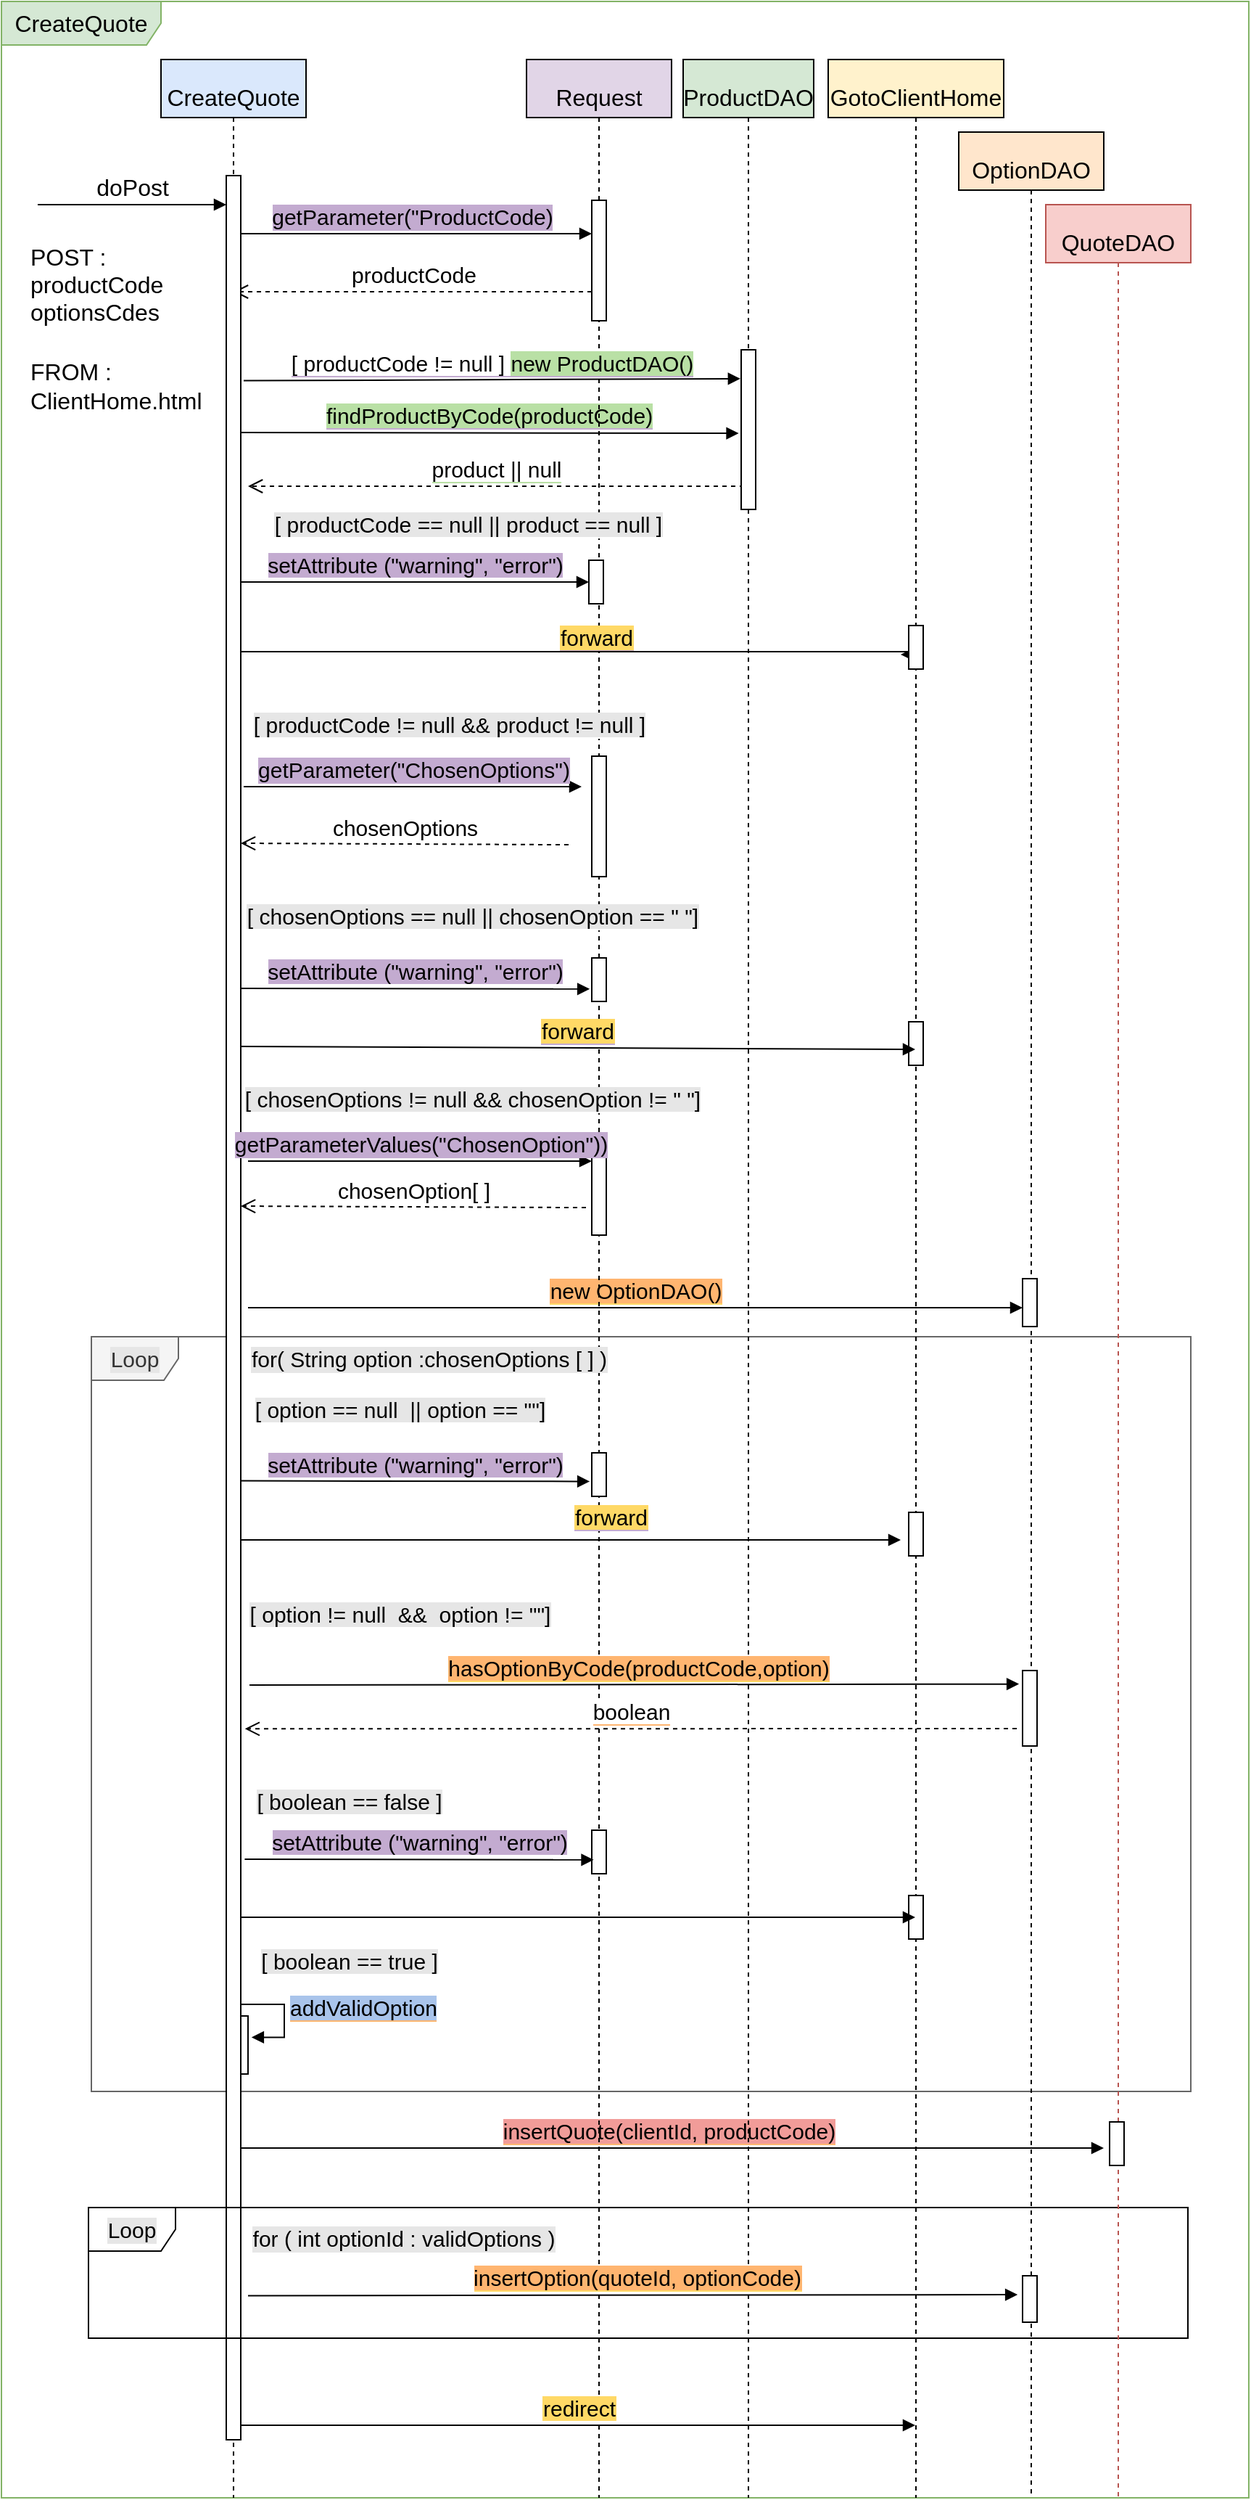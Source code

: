 <mxfile version="18.1.3" type="device"><diagram id="8lv88ZR4mrCCeqeHEAU_" name="Page-1"><mxGraphModel dx="1438" dy="939" grid="1" gridSize="10" guides="1" tooltips="1" connect="1" arrows="1" fold="1" page="0" pageScale="1" pageWidth="827" pageHeight="1169" math="0" shadow="0"><root><mxCell id="0"/><mxCell id="1" parent="0"/><mxCell id="POiej5ANTQWtBTBRaUSJ-75" value="Loop" style="shape=umlFrame;whiteSpace=wrap;html=1;labelBackgroundColor=#E6E6E6;fontSize=15;fontColor=#333333;fillColor=#f5f5f5;strokeColor=#666666;" parent="1" vertex="1"><mxGeometry x="-198" y="600" width="758" height="520" as="geometry"/></mxCell><mxCell id="1Fg2AFdAJ2kEk59hbJvS-36" value="CreateQuote" style="shape=umlFrame;whiteSpace=wrap;html=1;fontSize=16;width=110;height=30;fillColor=#d5e8d4;strokeColor=#82b366;" parent="1" vertex="1"><mxGeometry x="-260" y="-320" width="860" height="1720" as="geometry"/></mxCell><mxCell id="POiej5ANTQWtBTBRaUSJ-1" value="&lt;span style=&quot;font-size: 16px;&quot;&gt;CreateQuote&lt;/span&gt;" style="shape=umlLifeline;perimeter=lifelinePerimeter;whiteSpace=wrap;html=1;container=1;collapsible=0;recursiveResize=0;outlineConnect=0;fontSize=33;align=center;fillColor=#dae8fc;strokeColor=#000000;" parent="1" vertex="1"><mxGeometry x="-150" y="-280" width="100" height="1680" as="geometry"/></mxCell><mxCell id="POiej5ANTQWtBTBRaUSJ-40" value="&lt;font style=&quot;background-color: rgb(195, 171, 208);&quot; color=&quot;#000000&quot;&gt;getParameter(&quot;ProductCode)&lt;/font&gt;" style="html=1;verticalAlign=bottom;endArrow=block;rounded=0;labelBackgroundColor=#C3ABD0;fontSize=15;fontColor=#FFFFFF;" parent="POiej5ANTQWtBTBRaUSJ-1" target="1Fg2AFdAJ2kEk59hbJvS-20" edge="1"><mxGeometry width="80" relative="1" as="geometry"><mxPoint x="48" y="120" as="sourcePoint"/><mxPoint x="128" y="120" as="targetPoint"/></mxGeometry></mxCell><mxCell id="POiej5ANTQWtBTBRaUSJ-47" value="&lt;font style=&quot;background-color: rgb(185, 224, 165);&quot; color=&quot;#000000&quot;&gt;findProductByCode(productCode)&lt;/font&gt;" style="html=1;verticalAlign=bottom;endArrow=block;rounded=0;labelBackgroundColor=#C3ABD0;fontSize=15;fontColor=#FFFFFF;entryX=-0.171;entryY=0.523;entryDx=0;entryDy=0;entryPerimeter=0;" parent="POiej5ANTQWtBTBRaUSJ-1" target="POiej5ANTQWtBTBRaUSJ-7" edge="1"><mxGeometry width="80" relative="1" as="geometry"><mxPoint x="55.0" y="257.0" as="sourcePoint"/><mxPoint x="390" y="257.0" as="targetPoint"/></mxGeometry></mxCell><mxCell id="POiej5ANTQWtBTBRaUSJ-74" value="&lt;span style=&quot;background-color: rgb(255, 181, 112);&quot;&gt;new OptionDAO()&lt;/span&gt;" style="html=1;verticalAlign=bottom;endArrow=block;rounded=0;labelBackgroundColor=#FFD966;fontSize=15;fontColor=#000000;" parent="POiej5ANTQWtBTBRaUSJ-1" target="POiej5ANTQWtBTBRaUSJ-36" edge="1"><mxGeometry width="80" relative="1" as="geometry"><mxPoint x="60" y="860" as="sourcePoint"/><mxPoint x="140" y="860" as="targetPoint"/></mxGeometry></mxCell><mxCell id="POiej5ANTQWtBTBRaUSJ-93" value="&lt;span style=&quot;background-color: rgb(230, 230, 230);&quot;&gt;[ boolean == false ]&lt;/span&gt;" style="text;html=1;strokeColor=none;fillColor=none;align=center;verticalAlign=middle;whiteSpace=wrap;rounded=0;labelBackgroundColor=#FFFFFF;fontSize=15;fontColor=#000000;" parent="POiej5ANTQWtBTBRaUSJ-1" vertex="1"><mxGeometry x="60" y="1190" width="140" height="20" as="geometry"/></mxCell><mxCell id="POiej5ANTQWtBTBRaUSJ-99" value="" style="html=1;verticalAlign=bottom;endArrow=block;rounded=0;labelBackgroundColor=#FFFFFF;fontSize=15;fontColor=#000000;" parent="POiej5ANTQWtBTBRaUSJ-1" edge="1"><mxGeometry width="80" relative="1" as="geometry"><mxPoint x="50" y="1020" as="sourcePoint"/><mxPoint x="510" y="1020" as="targetPoint"/></mxGeometry></mxCell><mxCell id="POiej5ANTQWtBTBRaUSJ-104" value="" style="html=1;points=[];perimeter=orthogonalPerimeter;labelBackgroundColor=#E6E6E6;fontSize=15;fontColor=#000000;" parent="POiej5ANTQWtBTBRaUSJ-1" vertex="1"><mxGeometry x="50" y="1348" width="10" height="40" as="geometry"/></mxCell><mxCell id="POiej5ANTQWtBTBRaUSJ-105" value="&lt;span style=&quot;background-color: rgb(169, 196, 235);&quot;&gt;addValidOption&lt;/span&gt;" style="edgeStyle=orthogonalEdgeStyle;html=1;align=left;spacingLeft=2;endArrow=block;rounded=0;entryX=1.243;entryY=0.368;labelBackgroundColor=#FFB570;fontSize=15;fontColor=#000000;entryDx=0;entryDy=0;entryPerimeter=0;" parent="POiej5ANTQWtBTBRaUSJ-1" target="POiej5ANTQWtBTBRaUSJ-104" edge="1"><mxGeometry relative="1" as="geometry"><mxPoint x="55" y="1329" as="sourcePoint"/><Array as="points"><mxPoint x="55" y="1340"/><mxPoint x="85" y="1340"/><mxPoint x="85" y="1363"/></Array><mxPoint x="60" y="1349" as="targetPoint"/></mxGeometry></mxCell><mxCell id="POiej5ANTQWtBTBRaUSJ-110" value="&lt;span style=&quot;background-color: rgb(241, 156, 153);&quot;&gt;insertQuote(clientId, productCode)&lt;/span&gt;" style="html=1;verticalAlign=bottom;endArrow=block;rounded=0;labelBackgroundColor=#FFB570;fontSize=15;fontColor=#000000;" parent="POiej5ANTQWtBTBRaUSJ-1" edge="1"><mxGeometry width="80" relative="1" as="geometry"><mxPoint x="50" y="1439" as="sourcePoint"/><mxPoint x="650" y="1439" as="targetPoint"/></mxGeometry></mxCell><mxCell id="1Fg2AFdAJ2kEk59hbJvS-6" value="&lt;span style=&quot;font-size: 16px;&quot;&gt;Request&lt;/span&gt;" style="shape=umlLifeline;perimeter=lifelinePerimeter;whiteSpace=wrap;html=1;container=1;collapsible=0;recursiveResize=0;outlineConnect=0;fontSize=33;align=center;fillColor=#e1d5e7;strokeColor=#000000;" parent="1" vertex="1"><mxGeometry x="102" y="-280" width="100" height="1680" as="geometry"/></mxCell><mxCell id="1Fg2AFdAJ2kEk59hbJvS-20" value="" style="html=1;points=[];perimeter=orthogonalPerimeter;fontSize=16;" parent="1Fg2AFdAJ2kEk59hbJvS-6" vertex="1"><mxGeometry x="45" y="97" width="10" height="83" as="geometry"/></mxCell><mxCell id="POiej5ANTQWtBTBRaUSJ-43" value="productCode" style="html=1;verticalAlign=bottom;endArrow=open;dashed=1;endSize=8;rounded=0;labelBackgroundColor=#FFFFFF;fontSize=15;fontColor=#000000;" parent="1Fg2AFdAJ2kEk59hbJvS-6" edge="1"><mxGeometry relative="1" as="geometry"><mxPoint x="45" y="160" as="sourcePoint"/><mxPoint x="-202" y="160" as="targetPoint"/></mxGeometry></mxCell><mxCell id="POiej5ANTQWtBTBRaUSJ-48" value="&lt;span style=&quot;background-color: rgb(255, 255, 255);&quot;&gt;product || null&lt;/span&gt;" style="html=1;verticalAlign=bottom;endArrow=open;dashed=1;endSize=8;rounded=0;labelBackgroundColor=#B9E0A5;fontSize=15;fontColor=#000000;" parent="1Fg2AFdAJ2kEk59hbJvS-6" edge="1"><mxGeometry relative="1" as="geometry"><mxPoint x="150" y="294" as="sourcePoint"/><mxPoint x="-192" y="294" as="targetPoint"/></mxGeometry></mxCell><mxCell id="POiej5ANTQWtBTBRaUSJ-50" value="&lt;span style=&quot;background-color: rgb(230, 230, 230);&quot;&gt;[ productCode == null || product == null ]&lt;/span&gt;" style="text;html=1;strokeColor=none;fillColor=none;align=center;verticalAlign=middle;whiteSpace=wrap;rounded=0;labelBackgroundColor=#FFFFFF;fontSize=15;fontColor=#000000;" parent="1Fg2AFdAJ2kEk59hbJvS-6" vertex="1"><mxGeometry x="-200" y="310" width="320" height="20" as="geometry"/></mxCell><mxCell id="POiej5ANTQWtBTBRaUSJ-55" value="" style="html=1;points=[];perimeter=orthogonalPerimeter;fontSize=16;" parent="1Fg2AFdAJ2kEk59hbJvS-6" vertex="1"><mxGeometry x="45" y="480" width="10" height="83" as="geometry"/></mxCell><mxCell id="POiej5ANTQWtBTBRaUSJ-60" value="" style="html=1;points=[];perimeter=orthogonalPerimeter;fontSize=16;" parent="1Fg2AFdAJ2kEk59hbJvS-6" vertex="1"><mxGeometry x="45" y="619" width="10" height="30" as="geometry"/></mxCell><mxCell id="POiej5ANTQWtBTBRaUSJ-69" value="" style="html=1;points=[];perimeter=orthogonalPerimeter;fontSize=16;" parent="1Fg2AFdAJ2kEk59hbJvS-6" vertex="1"><mxGeometry x="45" y="750" width="10" height="60" as="geometry"/></mxCell><mxCell id="POiej5ANTQWtBTBRaUSJ-90" value="" style="html=1;points=[];perimeter=orthogonalPerimeter;fontSize=16;" parent="1Fg2AFdAJ2kEk59hbJvS-6" vertex="1"><mxGeometry x="45" y="1220" width="10" height="30" as="geometry"/></mxCell><mxCell id="1Fg2AFdAJ2kEk59hbJvS-7" value="&lt;p style=&quot;line-height: 0.4;&quot;&gt;&lt;/p&gt;&lt;blockquote style=&quot;margin: 0px 0px 0px 40px; border: none; padding: 0px; line-height: 0.6;&quot;&gt;&lt;/blockquote&gt;&lt;span style=&quot;font-size: 16px;&quot;&gt;GotoClientHome&lt;/span&gt;&lt;br&gt;&lt;p&gt;&lt;/p&gt;" style="shape=umlLifeline;perimeter=lifelinePerimeter;whiteSpace=wrap;html=1;container=1;collapsible=0;recursiveResize=0;outlineConnect=0;fontSize=33;align=center;fillColor=#fff2cc;strokeColor=#000000;" parent="1" vertex="1"><mxGeometry x="310" y="-280" width="121" height="1680" as="geometry"/></mxCell><mxCell id="POiej5ANTQWtBTBRaUSJ-20" value="" style="html=1;points=[];perimeter=orthogonalPerimeter;fontSize=16;" parent="1Fg2AFdAJ2kEk59hbJvS-7" vertex="1"><mxGeometry x="55.5" y="663" width="10" height="30" as="geometry"/></mxCell><mxCell id="POiej5ANTQWtBTBRaUSJ-87" value="&lt;span style=&quot;background-color: rgb(255, 255, 255);&quot;&gt;boolean&lt;/span&gt;" style="html=1;verticalAlign=bottom;endArrow=open;dashed=1;endSize=8;rounded=0;labelBackgroundColor=#FFB570;fontSize=15;fontColor=#000000;entryX=1.286;entryY=0.901;entryDx=0;entryDy=0;entryPerimeter=0;" parent="1Fg2AFdAJ2kEk59hbJvS-7" edge="1"><mxGeometry relative="1" as="geometry"><mxPoint x="130" y="1150" as="sourcePoint"/><mxPoint x="-402.14" y="1150.17" as="targetPoint"/></mxGeometry></mxCell><mxCell id="POiej5ANTQWtBTBRaUSJ-91" value="" style="html=1;points=[];perimeter=orthogonalPerimeter;fontSize=16;" parent="1Fg2AFdAJ2kEk59hbJvS-7" vertex="1"><mxGeometry x="55.5" y="1265" width="10" height="30" as="geometry"/></mxCell><mxCell id="1Fg2AFdAJ2kEk59hbJvS-19" value="POST :&lt;br&gt;&lt;div style=&quot;&quot;&gt;productCode&lt;/div&gt;optionsCdes&lt;br&gt;" style="text;html=1;strokeColor=none;fillColor=none;align=left;verticalAlign=middle;whiteSpace=wrap;rounded=0;fontSize=16;" parent="1" vertex="1"><mxGeometry x="-242" y="-160" width="140" height="70" as="geometry"/></mxCell><mxCell id="1Fg2AFdAJ2kEk59hbJvS-21" value="" style="html=1;points=[];perimeter=orthogonalPerimeter;fontSize=16;" parent="1" vertex="1"><mxGeometry x="-105" y="-200" width="10" height="1560" as="geometry"/></mxCell><mxCell id="1Fg2AFdAJ2kEk59hbJvS-13" value="doPost" style="html=1;verticalAlign=bottom;endArrow=block;rounded=0;fontSize=16;" parent="1" edge="1"><mxGeometry width="80" relative="1" as="geometry"><mxPoint x="-235" y="-180" as="sourcePoint"/><mxPoint x="-105" y="-180" as="targetPoint"/></mxGeometry></mxCell><mxCell id="1Fg2AFdAJ2kEk59hbJvS-38" value="FROM :&lt;br&gt;ClientHome.html" style="text;html=1;strokeColor=none;fillColor=none;align=left;verticalAlign=middle;whiteSpace=wrap;rounded=0;fontSize=16;" parent="1" vertex="1"><mxGeometry x="-242" y="-80" width="102" height="50" as="geometry"/></mxCell><mxCell id="POiej5ANTQWtBTBRaUSJ-6" value="&lt;span style=&quot;font-size: 16px;&quot;&gt;ProductDAO&lt;/span&gt;" style="shape=umlLifeline;perimeter=lifelinePerimeter;whiteSpace=wrap;html=1;container=1;collapsible=0;recursiveResize=0;outlineConnect=0;fontSize=33;align=center;fillColor=#d5e8d4;strokeColor=#000000;" parent="1" vertex="1"><mxGeometry x="210" y="-280" width="90" height="1680" as="geometry"/></mxCell><mxCell id="POiej5ANTQWtBTBRaUSJ-7" value="" style="html=1;points=[];perimeter=orthogonalPerimeter;fontSize=16;" parent="POiej5ANTQWtBTBRaUSJ-6" vertex="1"><mxGeometry x="40" y="200" width="10" height="110" as="geometry"/></mxCell><mxCell id="1Fg2AFdAJ2kEk59hbJvS-29" value="" style="html=1;points=[];perimeter=orthogonalPerimeter;fontSize=16;" parent="POiej5ANTQWtBTBRaUSJ-6" vertex="1"><mxGeometry x="-65" y="345" width="10" height="30" as="geometry"/></mxCell><mxCell id="POiej5ANTQWtBTBRaUSJ-84" value="&lt;span style=&quot;background-color: rgb(255, 181, 112);&quot;&gt;hasOptionByCode(productCode,option)&lt;/span&gt;" style="html=1;verticalAlign=bottom;endArrow=block;rounded=0;labelBackgroundColor=#FFD966;fontSize=15;fontColor=#000000;entryX=-0.243;entryY=0.179;entryDx=0;entryDy=0;entryPerimeter=0;" parent="POiej5ANTQWtBTBRaUSJ-6" target="POiej5ANTQWtBTBRaUSJ-108" edge="1"><mxGeometry x="0.011" width="80" relative="1" as="geometry"><mxPoint x="-299" y="1120" as="sourcePoint"/><mxPoint x="275" y="1120" as="targetPoint"/><mxPoint as="offset"/></mxGeometry></mxCell><mxCell id="POiej5ANTQWtBTBRaUSJ-112" value="Loop" style="shape=umlFrame;whiteSpace=wrap;html=1;labelBackgroundColor=#E6E6E6;fontSize=15;fontColor=#000000;" parent="POiej5ANTQWtBTBRaUSJ-6" vertex="1"><mxGeometry x="-410" y="1480" width="758" height="90" as="geometry"/></mxCell><mxCell id="POiej5ANTQWtBTBRaUSJ-114" value="&lt;span style=&quot;background-color: rgb(255, 181, 112);&quot;&gt;insertOption(quoteId, optionCode)&lt;/span&gt;" style="html=1;verticalAlign=bottom;endArrow=block;rounded=0;labelBackgroundColor=#FFD966;fontSize=15;fontColor=#000000;entryX=-0.243;entryY=0.179;entryDx=0;entryDy=0;entryPerimeter=0;" parent="POiej5ANTQWtBTBRaUSJ-6" edge="1"><mxGeometry x="0.011" width="80" relative="1" as="geometry"><mxPoint x="-300" y="1540.69" as="sourcePoint"/><mxPoint x="230.57" y="1539.998" as="targetPoint"/><mxPoint as="offset"/></mxGeometry></mxCell><mxCell id="POiej5ANTQWtBTBRaUSJ-35" value="&lt;p style=&quot;line-height: 0.4;&quot;&gt;&lt;/p&gt;&lt;blockquote style=&quot;margin: 0px 0px 0px 40px; border: none; padding: 0px; line-height: 0.6;&quot;&gt;&lt;/blockquote&gt;&lt;span style=&quot;font-size: 16px;&quot;&gt;QuoteDAO&lt;/span&gt;&lt;br&gt;&lt;p&gt;&lt;/p&gt;" style="shape=umlLifeline;perimeter=lifelinePerimeter;whiteSpace=wrap;html=1;container=1;collapsible=0;recursiveResize=0;outlineConnect=0;fontSize=33;align=center;fillColor=#f8cecc;strokeColor=#b85450;" parent="1" vertex="1"><mxGeometry x="460" y="-180" width="100" height="1580" as="geometry"/></mxCell><mxCell id="POiej5ANTQWtBTBRaUSJ-103" value="" style="html=1;points=[];perimeter=orthogonalPerimeter;fontSize=16;" parent="POiej5ANTQWtBTBRaUSJ-35" vertex="1"><mxGeometry x="44" y="1321" width="10" height="30" as="geometry"/></mxCell><mxCell id="POiej5ANTQWtBTBRaUSJ-46" value="&lt;font color=&quot;#000000&quot;&gt;&lt;span style=&quot;background-color: rgb(255, 255, 255);&quot;&gt;[ productCode != null ] &lt;/span&gt;&lt;span style=&quot;background-color: rgb(185, 224, 165);&quot;&gt;new ProductDAO()&lt;/span&gt;&lt;/font&gt;" style="html=1;verticalAlign=bottom;endArrow=block;rounded=0;labelBackgroundColor=#C3ABD0;fontSize=15;fontColor=#FFFFFF;entryX=-0.057;entryY=0.181;entryDx=0;entryDy=0;entryPerimeter=0;" parent="1" target="POiej5ANTQWtBTBRaUSJ-7" edge="1"><mxGeometry width="80" relative="1" as="geometry"><mxPoint x="-93.0" y="-58.71" as="sourcePoint"/><mxPoint x="242" y="-58.71" as="targetPoint"/></mxGeometry></mxCell><mxCell id="POiej5ANTQWtBTBRaUSJ-49" value="&lt;span style=&quot;background-color: rgb(195, 171, 208);&quot;&gt;setAttribute (&quot;warning&quot;, &quot;error&quot;)&lt;/span&gt;" style="html=1;verticalAlign=bottom;endArrow=block;rounded=0;labelBackgroundColor=#FFFFFF;fontSize=15;fontColor=#000000;" parent="1" target="1Fg2AFdAJ2kEk59hbJvS-29" edge="1"><mxGeometry width="80" relative="1" as="geometry"><mxPoint x="-95" y="80" as="sourcePoint"/><mxPoint x="-15" y="80" as="targetPoint"/></mxGeometry></mxCell><mxCell id="POiej5ANTQWtBTBRaUSJ-52" value="&lt;span style=&quot;background-color: rgb(255, 217, 102);&quot;&gt;forward&lt;/span&gt;" style="html=1;verticalAlign=bottom;endArrow=block;rounded=0;labelBackgroundColor=#C3ABD0;fontSize=15;fontColor=#000000;startArrow=none;" parent="1" source="POiej5ANTQWtBTBRaUSJ-63" edge="1"><mxGeometry x="1" y="210" width="80" relative="1" as="geometry"><mxPoint x="-94.929" y="128" as="sourcePoint"/><mxPoint x="360" y="130" as="targetPoint"/><mxPoint x="-210" y="-210" as="offset"/></mxGeometry></mxCell><mxCell id="POiej5ANTQWtBTBRaUSJ-53" value="&lt;span style=&quot;background-color: rgb(230, 230, 230);&quot;&gt;[ productCode != null &amp;amp;&amp;amp; product != null ]&lt;/span&gt;" style="text;html=1;strokeColor=none;fillColor=none;align=center;verticalAlign=middle;whiteSpace=wrap;rounded=0;labelBackgroundColor=#FFFFFF;fontSize=15;fontColor=#000000;" parent="1" vertex="1"><mxGeometry x="-111" y="168" width="320" height="20" as="geometry"/></mxCell><mxCell id="POiej5ANTQWtBTBRaUSJ-54" value="&lt;font style=&quot;background-color: rgb(195, 171, 208);&quot; color=&quot;#000000&quot;&gt;getParameter(&quot;ChosenOptions&quot;)&lt;/font&gt;" style="html=1;verticalAlign=bottom;endArrow=block;rounded=0;labelBackgroundColor=#C3ABD0;fontSize=15;fontColor=#FFFFFF;" parent="1" edge="1"><mxGeometry width="80" relative="1" as="geometry"><mxPoint x="-93.0" y="221" as="sourcePoint"/><mxPoint x="140" y="221" as="targetPoint"/></mxGeometry></mxCell><mxCell id="POiej5ANTQWtBTBRaUSJ-56" value="chosenOptions" style="html=1;verticalAlign=bottom;endArrow=open;dashed=1;endSize=8;rounded=0;labelBackgroundColor=#FFFFFF;fontSize=15;fontColor=#000000;entryX=1.4;entryY=0.094;entryDx=0;entryDy=0;entryPerimeter=0;" parent="1" edge="1"><mxGeometry relative="1" as="geometry"><mxPoint x="131" y="261.04" as="sourcePoint"/><mxPoint x="-95" y="260.0" as="targetPoint"/></mxGeometry></mxCell><mxCell id="POiej5ANTQWtBTBRaUSJ-58" value="&lt;span style=&quot;background-color: rgb(230, 230, 230);&quot;&gt;[ chosenOptions == null || chosenOption == &quot; &quot;]&lt;/span&gt;" style="text;html=1;strokeColor=none;fillColor=none;align=center;verticalAlign=middle;whiteSpace=wrap;rounded=0;labelBackgroundColor=#FFFFFF;fontSize=15;fontColor=#000000;" parent="1" vertex="1"><mxGeometry x="-95" y="300" width="320" height="20" as="geometry"/></mxCell><mxCell id="POiej5ANTQWtBTBRaUSJ-59" value="&lt;span style=&quot;background-color: rgb(195, 171, 208);&quot;&gt;setAttribute (&quot;warning&quot;, &quot;error&quot;)&lt;/span&gt;" style="html=1;verticalAlign=bottom;endArrow=block;rounded=0;labelBackgroundColor=#FFFFFF;fontSize=15;fontColor=#000000;entryX=-0.143;entryY=0.714;entryDx=0;entryDy=0;entryPerimeter=0;" parent="1" target="POiej5ANTQWtBTBRaUSJ-60" edge="1"><mxGeometry width="80" relative="1" as="geometry"><mxPoint x="-95" y="360" as="sourcePoint"/><mxPoint x="135" y="360" as="targetPoint"/></mxGeometry></mxCell><mxCell id="POiej5ANTQWtBTBRaUSJ-61" value="&lt;span style=&quot;background-color: rgb(255, 217, 102);&quot;&gt;forward&lt;/span&gt;" style="html=1;verticalAlign=bottom;endArrow=block;rounded=0;labelBackgroundColor=#C3ABD0;fontSize=15;fontColor=#000000;" parent="1" edge="1"><mxGeometry width="80" relative="1" as="geometry"><mxPoint x="-94.999" y="400" as="sourcePoint"/><mxPoint x="370" y="402" as="targetPoint"/></mxGeometry></mxCell><mxCell id="POiej5ANTQWtBTBRaUSJ-62" value="&lt;span style=&quot;background-color: rgb(230, 230, 230);&quot;&gt;[ chosenOptions != null &amp;amp;&amp;amp; chosenOption != &quot; &quot;]&lt;/span&gt;" style="text;html=1;strokeColor=none;fillColor=none;align=center;verticalAlign=middle;whiteSpace=wrap;rounded=0;labelBackgroundColor=#FFFFFF;fontSize=15;fontColor=#000000;" parent="1" vertex="1"><mxGeometry x="-95" y="426" width="320" height="20" as="geometry"/></mxCell><mxCell id="POiej5ANTQWtBTBRaUSJ-63" value="" style="html=1;points=[];perimeter=orthogonalPerimeter;fontSize=16;" parent="1" vertex="1"><mxGeometry x="365.5" y="110" width="10" height="30" as="geometry"/></mxCell><mxCell id="POiej5ANTQWtBTBRaUSJ-64" value="" style="html=1;verticalAlign=bottom;endArrow=none;rounded=0;labelBackgroundColor=#C3ABD0;fontSize=15;fontColor=#000000;" parent="1" target="POiej5ANTQWtBTBRaUSJ-63" edge="1"><mxGeometry width="80" relative="1" as="geometry"><mxPoint x="-94.929" y="128" as="sourcePoint"/><mxPoint x="360" y="130" as="targetPoint"/></mxGeometry></mxCell><mxCell id="POiej5ANTQWtBTBRaUSJ-68" value="&lt;font style=&quot;background-color: rgb(195, 171, 208);&quot; color=&quot;#000000&quot;&gt;getParameterValues(&quot;ChosenOption&quot;))&lt;/font&gt;" style="html=1;verticalAlign=bottom;endArrow=block;rounded=0;labelBackgroundColor=#C3ABD0;fontSize=15;fontColor=#FFFFFF;" parent="1" edge="1"><mxGeometry width="80" relative="1" as="geometry"><mxPoint x="-90" y="479" as="sourcePoint"/><mxPoint x="147" y="479" as="targetPoint"/></mxGeometry></mxCell><mxCell id="POiej5ANTQWtBTBRaUSJ-70" value="chosenOption[ ]" style="html=1;verticalAlign=bottom;endArrow=open;dashed=1;endSize=8;rounded=0;labelBackgroundColor=#FFFFFF;fontSize=15;fontColor=#000000;entryX=1.4;entryY=0.094;entryDx=0;entryDy=0;entryPerimeter=0;" parent="1" edge="1"><mxGeometry relative="1" as="geometry"><mxPoint x="143.0" y="511.04" as="sourcePoint"/><mxPoint x="-95" y="510.0" as="targetPoint"/></mxGeometry></mxCell><mxCell id="POiej5ANTQWtBTBRaUSJ-76" value="for( String option :chosenOptions [ ] )" style="text;html=1;strokeColor=none;fillColor=none;align=center;verticalAlign=middle;whiteSpace=wrap;rounded=0;labelBackgroundColor=#E6E6E6;fontSize=15;fontColor=#000000;" parent="1" vertex="1"><mxGeometry x="-145" y="600" width="360" height="30" as="geometry"/></mxCell><mxCell id="POiej5ANTQWtBTBRaUSJ-77" value="&lt;span style=&quot;background-color: rgb(230, 230, 230);&quot;&gt;[ option == null&amp;nbsp; || option == &quot;&quot;]&lt;/span&gt;" style="text;html=1;strokeColor=none;fillColor=none;align=center;verticalAlign=middle;whiteSpace=wrap;rounded=0;labelBackgroundColor=#FFFFFF;fontSize=15;fontColor=#000000;" parent="1" vertex="1"><mxGeometry x="-145" y="640" width="320" height="20" as="geometry"/></mxCell><mxCell id="POiej5ANTQWtBTBRaUSJ-78" value="&lt;span style=&quot;background-color: rgb(195, 171, 208);&quot;&gt;setAttribute (&quot;warning&quot;, &quot;error&quot;)&lt;/span&gt;" style="html=1;verticalAlign=bottom;endArrow=block;rounded=0;labelBackgroundColor=#FFFFFF;fontSize=15;fontColor=#000000;entryX=-0.143;entryY=0.714;entryDx=0;entryDy=0;entryPerimeter=0;" parent="1" edge="1"><mxGeometry width="80" relative="1" as="geometry"><mxPoint x="-95" y="699.29" as="sourcePoint"/><mxPoint x="145.57" y="699.71" as="targetPoint"/></mxGeometry></mxCell><mxCell id="POiej5ANTQWtBTBRaUSJ-79" value="&lt;span style=&quot;background-color: rgb(255, 217, 102);&quot;&gt;forward&lt;/span&gt;" style="html=1;verticalAlign=bottom;endArrow=block;rounded=0;labelBackgroundColor=#C3ABD0;fontSize=15;fontColor=#000000;startArrow=none;" parent="1" source="POiej5ANTQWtBTBRaUSJ-82" edge="1"><mxGeometry x="1" y="210" width="80" relative="1" as="geometry"><mxPoint x="-94.999" y="740" as="sourcePoint"/><mxPoint x="370" y="742" as="targetPoint"/><mxPoint y="-6" as="offset"/></mxGeometry></mxCell><mxCell id="POiej5ANTQWtBTBRaUSJ-80" value="&lt;span style=&quot;background-color: rgb(230, 230, 230);&quot;&gt;[ option != null&amp;nbsp; &amp;amp;&amp;amp;&amp;nbsp; option != &quot;&quot;]&lt;/span&gt;" style="text;html=1;strokeColor=none;fillColor=none;align=center;verticalAlign=middle;whiteSpace=wrap;rounded=0;labelBackgroundColor=#FFFFFF;fontSize=15;fontColor=#000000;" parent="1" vertex="1"><mxGeometry x="-145" y="781" width="320" height="20" as="geometry"/></mxCell><mxCell id="POiej5ANTQWtBTBRaUSJ-81" value="" style="html=1;points=[];perimeter=orthogonalPerimeter;fontSize=16;" parent="1" vertex="1"><mxGeometry x="147" y="680" width="10" height="30" as="geometry"/></mxCell><mxCell id="POiej5ANTQWtBTBRaUSJ-82" value="" style="html=1;points=[];perimeter=orthogonalPerimeter;fontSize=16;" parent="1" vertex="1"><mxGeometry x="365.5" y="721" width="10" height="30" as="geometry"/></mxCell><mxCell id="POiej5ANTQWtBTBRaUSJ-88" value="&lt;span style=&quot;background-color: rgb(195, 171, 208);&quot;&gt;setAttribute (&quot;warning&quot;, &quot;error&quot;)&lt;/span&gt;" style="html=1;verticalAlign=bottom;endArrow=block;rounded=0;labelBackgroundColor=#FFFFFF;fontSize=15;fontColor=#000000;entryX=-0.143;entryY=0.714;entryDx=0;entryDy=0;entryPerimeter=0;" parent="1" edge="1"><mxGeometry width="80" relative="1" as="geometry"><mxPoint x="-92.29" y="960.0" as="sourcePoint"/><mxPoint x="148.28" y="960.42" as="targetPoint"/></mxGeometry></mxCell><mxCell id="POiej5ANTQWtBTBRaUSJ-94" value="&lt;span style=&quot;background-color: rgb(230, 230, 230);&quot;&gt;[ boolean == true ]&lt;/span&gt;" style="text;html=1;strokeColor=none;fillColor=none;align=center;verticalAlign=middle;whiteSpace=wrap;rounded=0;labelBackgroundColor=#FFFFFF;fontSize=15;fontColor=#000000;" parent="1" vertex="1"><mxGeometry x="-90" y="1020" width="140" height="20" as="geometry"/></mxCell><mxCell id="POiej5ANTQWtBTBRaUSJ-100" value="" style="html=1;verticalAlign=bottom;endArrow=block;rounded=0;labelBackgroundColor=#FFFFFF;fontSize=15;fontColor=#000000;" parent="1" edge="1"><mxGeometry width="80" relative="1" as="geometry"><mxPoint x="-95" y="1000" as="sourcePoint"/><mxPoint x="370" y="1000" as="targetPoint"/></mxGeometry></mxCell><mxCell id="POiej5ANTQWtBTBRaUSJ-106" value="&lt;p style=&quot;line-height: 0.4;&quot;&gt;&lt;/p&gt;&lt;blockquote style=&quot;margin: 0px 0px 0px 40px; border: none; padding: 0px; line-height: 0.6;&quot;&gt;&lt;/blockquote&gt;&lt;span style=&quot;font-size: 16px;&quot;&gt;OptionDAO&lt;/span&gt;&lt;br&gt;&lt;p&gt;&lt;/p&gt;" style="shape=umlLifeline;perimeter=lifelinePerimeter;whiteSpace=wrap;html=1;container=1;collapsible=0;recursiveResize=0;outlineConnect=0;fontSize=33;align=center;fillColor=#ffe6cc;strokeColor=#000000;" parent="1" vertex="1"><mxGeometry x="400" y="-230" width="100" height="1630" as="geometry"/></mxCell><mxCell id="POiej5ANTQWtBTBRaUSJ-108" value="" style="html=1;points=[];perimeter=orthogonalPerimeter;fontSize=16;" parent="POiej5ANTQWtBTBRaUSJ-106" vertex="1"><mxGeometry x="44" y="1060" width="10" height="52" as="geometry"/></mxCell><mxCell id="POiej5ANTQWtBTBRaUSJ-36" value="" style="html=1;points=[];perimeter=orthogonalPerimeter;fontSize=16;" parent="POiej5ANTQWtBTBRaUSJ-106" vertex="1"><mxGeometry x="44" y="790" width="10" height="33" as="geometry"/></mxCell><mxCell id="POiej5ANTQWtBTBRaUSJ-115" value="" style="html=1;points=[];perimeter=orthogonalPerimeter;fontSize=16;" parent="POiej5ANTQWtBTBRaUSJ-106" vertex="1"><mxGeometry x="44" y="1477" width="10" height="32" as="geometry"/></mxCell><mxCell id="POiej5ANTQWtBTBRaUSJ-113" value="for ( int optionId : validOptions )" style="text;html=1;strokeColor=none;fillColor=none;align=center;verticalAlign=middle;whiteSpace=wrap;rounded=0;labelBackgroundColor=#E6E6E6;fontSize=15;fontColor=#000000;" parent="1" vertex="1"><mxGeometry x="-90" y="1206" width="215" height="30" as="geometry"/></mxCell><mxCell id="POiej5ANTQWtBTBRaUSJ-118" value="&lt;span style=&quot;background-color: rgb(255, 217, 102);&quot;&gt;redirect&lt;/span&gt;" style="html=1;verticalAlign=bottom;endArrow=block;rounded=0;labelBackgroundColor=#FFFFFF;fontSize=15;fontColor=#000000;" parent="1" edge="1"><mxGeometry width="80" relative="1" as="geometry"><mxPoint x="-95" y="1350" as="sourcePoint"/><mxPoint x="370" y="1350" as="targetPoint"/></mxGeometry></mxCell></root></mxGraphModel></diagram></mxfile>